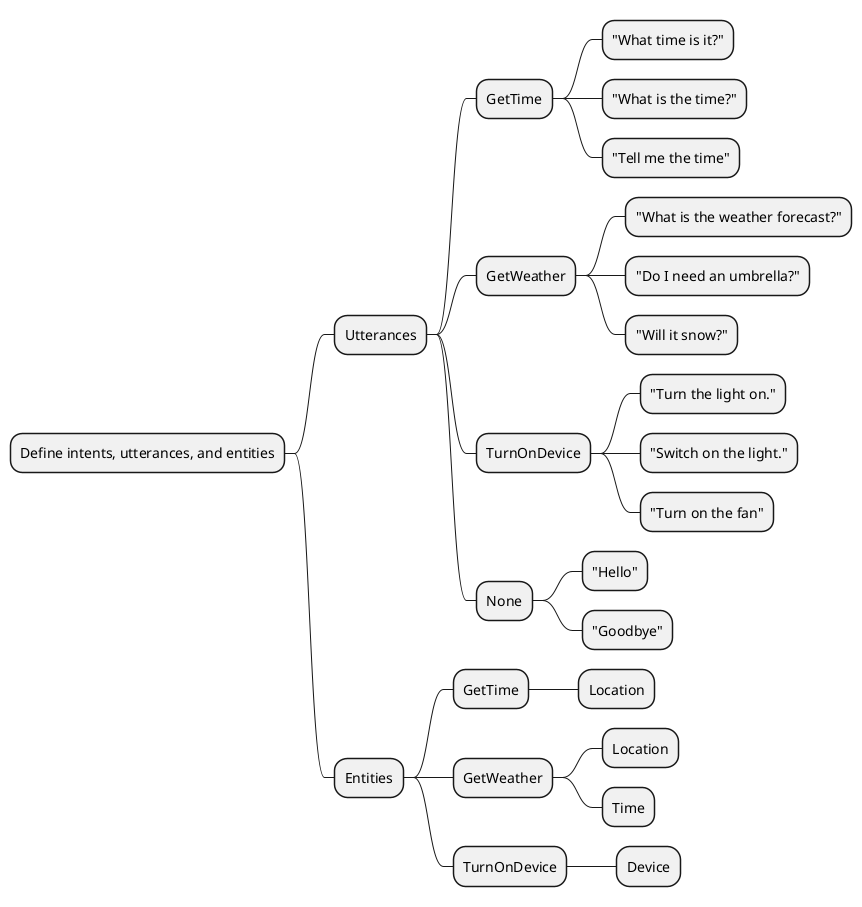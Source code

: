 @startmindmap
* Define intents, utterances, and entities
** Utterances
*** GetTime
**** "What time is it?"
**** "What is the time?"
**** "Tell me the time"
*** GetWeather
**** "What is the weather forecast?"
**** "Do I need an umbrella?"
**** "Will it snow?"
*** TurnOnDevice
**** "Turn the light on."
**** "Switch on the light."
**** "Turn on the fan"
*** None
**** "Hello"
**** "Goodbye"
** Entities
*** GetTime
**** Location
*** GetWeather
**** Location
**** Time
*** TurnOnDevice
**** Device
@endmindmap